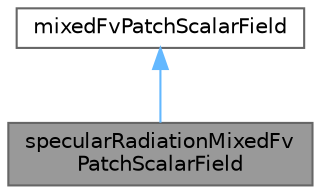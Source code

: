 digraph "specularRadiationMixedFvPatchScalarField"
{
 // LATEX_PDF_SIZE
  bgcolor="transparent";
  edge [fontname=Helvetica,fontsize=10,labelfontname=Helvetica,labelfontsize=10];
  node [fontname=Helvetica,fontsize=10,shape=box,height=0.2,width=0.4];
  Node1 [id="Node000001",label="specularRadiationMixedFv\lPatchScalarField",height=0.2,width=0.4,color="gray40", fillcolor="grey60", style="filled", fontcolor="black",tooltip="This boundary condition provides a specular radiation condition for axisymmetric and symmetry-plane f..."];
  Node2 -> Node1 [id="edge1_Node000001_Node000002",dir="back",color="steelblue1",style="solid",tooltip=" "];
  Node2 [id="Node000002",label="mixedFvPatchScalarField",height=0.2,width=0.4,color="gray40", fillcolor="white", style="filled",tooltip=" "];
}
